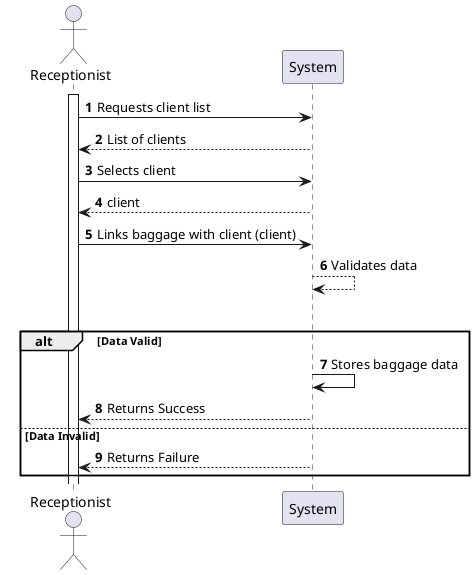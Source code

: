 @startuml
'https://plantuml.com/sequence-diagram

autonumber

Actor "Receptionist"
participant "System" as Sys
activate Receptionist

Receptionist -> Sys: Requests client list
Sys --> Receptionist: List of clients
Receptionist -> Sys: Selects client
Sys --> Receptionist: client
Receptionist -> Sys: Links baggage with client (client)
Sys --> Sys: Validates data

 group "alt" Data Valid
    alt Data Valid
        Sys -> Sys: Stores baggage data
        Sys --> Receptionist: Returns Success
    else Data Invalid
        Sys --> Receptionist: Returns Failure
 end

@enduml
